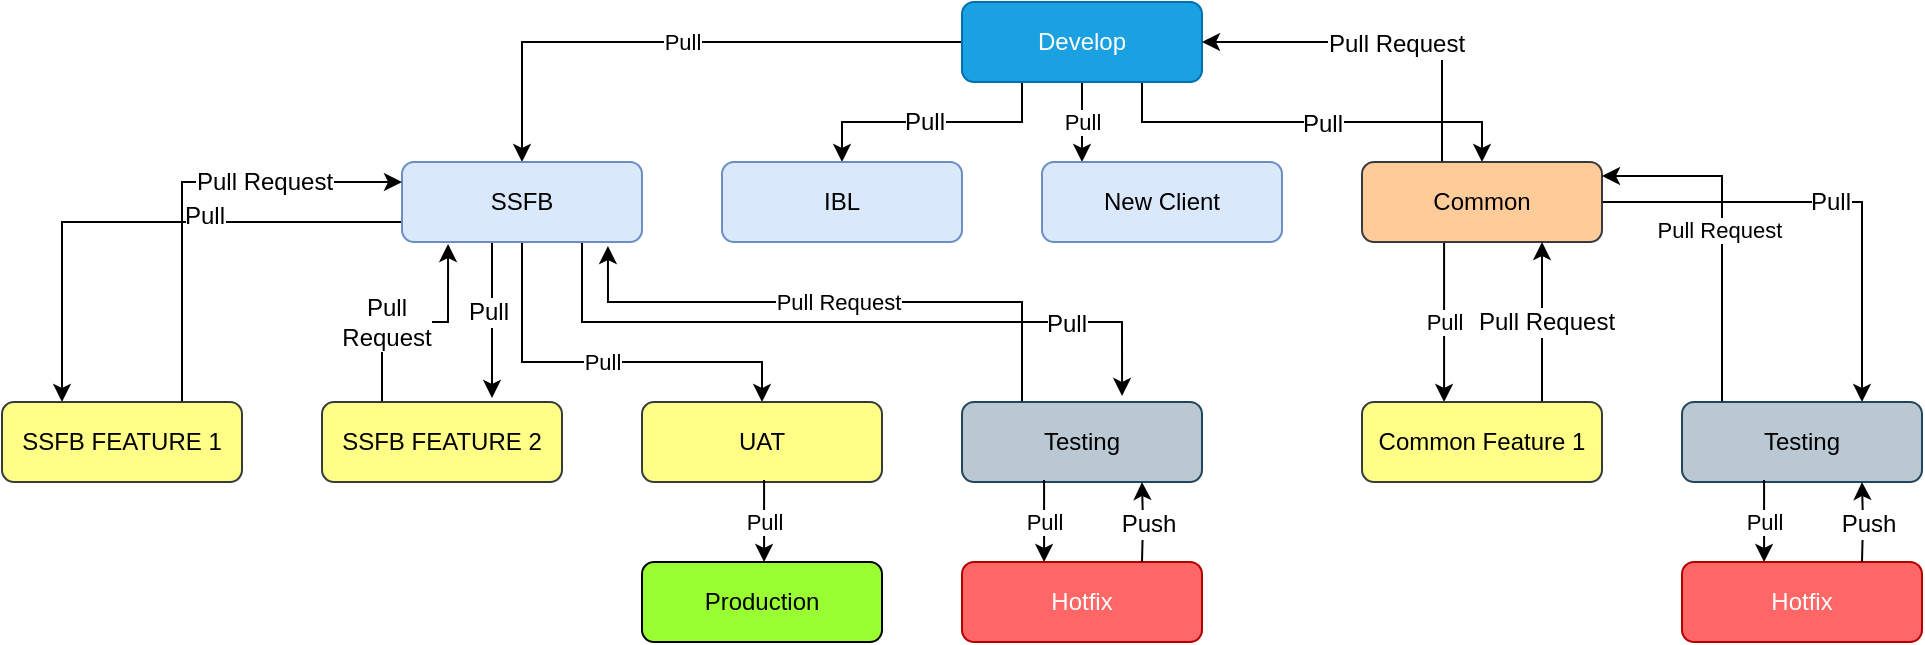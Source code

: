 <mxfile version="12.6.4" type="github">
  <diagram id="UIjv7NlaMQD3ffaSfODR" name="Page-1">
    <mxGraphModel dx="2272" dy="794" grid="1" gridSize="10" guides="1" tooltips="1" connect="1" arrows="1" fold="1" page="1" pageScale="1" pageWidth="850" pageHeight="1100" math="0" shadow="0">
      <root>
        <mxCell id="0"/>
        <mxCell id="1" parent="0"/>
        <mxCell id="lvVu3ByAZ-dibW5VKgH4-49" style="edgeStyle=orthogonalEdgeStyle;rounded=0;orthogonalLoop=1;jettySize=auto;html=1;entryX=0.5;entryY=0;entryDx=0;entryDy=0;exitX=0.75;exitY=1;exitDx=0;exitDy=0;" edge="1" parent="1" source="lvVu3ByAZ-dibW5VKgH4-56" target="lvVu3ByAZ-dibW5VKgH4-62">
          <mxGeometry relative="1" as="geometry"/>
        </mxCell>
        <mxCell id="lvVu3ByAZ-dibW5VKgH4-50" value="Pull" style="text;html=1;align=center;verticalAlign=middle;resizable=0;points=[];labelBackgroundColor=#ffffff;" vertex="1" connectable="0" parent="lvVu3ByAZ-dibW5VKgH4-49">
          <mxGeometry x="0.474" y="-13" relative="1" as="geometry">
            <mxPoint x="13" y="13" as="offset"/>
          </mxGeometry>
        </mxCell>
        <mxCell id="lvVu3ByAZ-dibW5VKgH4-51" value="Pull" style="text;html=1;align=center;verticalAlign=middle;resizable=0;points=[];labelBackgroundColor=#ffffff;" vertex="1" connectable="0" parent="lvVu3ByAZ-dibW5VKgH4-49">
          <mxGeometry x="0.048" y="-1" relative="1" as="geometry">
            <mxPoint as="offset"/>
          </mxGeometry>
        </mxCell>
        <mxCell id="lvVu3ByAZ-dibW5VKgH4-52" style="edgeStyle=orthogonalEdgeStyle;rounded=0;orthogonalLoop=1;jettySize=auto;html=1;exitX=0.25;exitY=1;exitDx=0;exitDy=0;entryX=0.5;entryY=0;entryDx=0;entryDy=0;" edge="1" parent="1" source="lvVu3ByAZ-dibW5VKgH4-56" target="lvVu3ByAZ-dibW5VKgH4-70">
          <mxGeometry relative="1" as="geometry"/>
        </mxCell>
        <mxCell id="lvVu3ByAZ-dibW5VKgH4-53" value="Pull" style="text;html=1;align=center;verticalAlign=middle;resizable=0;points=[];labelBackgroundColor=#ffffff;" vertex="1" connectable="0" parent="lvVu3ByAZ-dibW5VKgH4-52">
          <mxGeometry x="0.059" relative="1" as="geometry">
            <mxPoint as="offset"/>
          </mxGeometry>
        </mxCell>
        <mxCell id="lvVu3ByAZ-dibW5VKgH4-54" value="Pull" style="edgeStyle=orthogonalEdgeStyle;rounded=0;orthogonalLoop=1;jettySize=auto;html=1;exitX=0;exitY=0.5;exitDx=0;exitDy=0;entryX=0.5;entryY=0;entryDx=0;entryDy=0;" edge="1" parent="1" source="lvVu3ByAZ-dibW5VKgH4-56" target="lvVu3ByAZ-dibW5VKgH4-78">
          <mxGeometry relative="1" as="geometry"/>
        </mxCell>
        <mxCell id="lvVu3ByAZ-dibW5VKgH4-55" value="Pull" style="edgeStyle=orthogonalEdgeStyle;rounded=0;orthogonalLoop=1;jettySize=auto;html=1;" edge="1" parent="1" source="lvVu3ByAZ-dibW5VKgH4-56" target="lvVu3ByAZ-dibW5VKgH4-69">
          <mxGeometry relative="1" as="geometry">
            <Array as="points">
              <mxPoint x="-50" y="190"/>
              <mxPoint x="-50" y="190"/>
            </Array>
          </mxGeometry>
        </mxCell>
        <mxCell id="lvVu3ByAZ-dibW5VKgH4-56" value="Develop" style="rounded=1;whiteSpace=wrap;html=1;fontSize=12;glass=0;strokeWidth=1;shadow=0;fillColor=#1ba1e2;strokeColor=#006EAF;fontColor=#ffffff;" vertex="1" parent="1">
          <mxGeometry x="-110" y="120" width="120" height="40" as="geometry"/>
        </mxCell>
        <mxCell id="lvVu3ByAZ-dibW5VKgH4-57" style="edgeStyle=orthogonalEdgeStyle;rounded=0;orthogonalLoop=1;jettySize=auto;html=1;entryX=0.75;entryY=0;entryDx=0;entryDy=0;" edge="1" parent="1" source="lvVu3ByAZ-dibW5VKgH4-62" target="lvVu3ByAZ-dibW5VKgH4-64">
          <mxGeometry relative="1" as="geometry">
            <Array as="points">
              <mxPoint x="340" y="220"/>
            </Array>
          </mxGeometry>
        </mxCell>
        <mxCell id="lvVu3ByAZ-dibW5VKgH4-58" value="Pull" style="text;html=1;align=center;verticalAlign=middle;resizable=0;points=[];labelBackgroundColor=#ffffff;" vertex="1" connectable="0" parent="lvVu3ByAZ-dibW5VKgH4-57">
          <mxGeometry x="-0.011" relative="1" as="geometry">
            <mxPoint as="offset"/>
          </mxGeometry>
        </mxCell>
        <mxCell id="lvVu3ByAZ-dibW5VKgH4-59" style="edgeStyle=orthogonalEdgeStyle;rounded=0;orthogonalLoop=1;jettySize=auto;html=1;" edge="1" parent="1" source="lvVu3ByAZ-dibW5VKgH4-62">
          <mxGeometry relative="1" as="geometry">
            <mxPoint x="10" y="140" as="targetPoint"/>
            <Array as="points">
              <mxPoint x="130" y="140"/>
            </Array>
          </mxGeometry>
        </mxCell>
        <mxCell id="lvVu3ByAZ-dibW5VKgH4-60" value="Pull Request" style="text;html=1;align=center;verticalAlign=middle;resizable=0;points=[];labelBackgroundColor=#ffffff;" vertex="1" connectable="0" parent="lvVu3ByAZ-dibW5VKgH4-59">
          <mxGeometry x="-0.344" y="23" relative="1" as="geometry">
            <mxPoint as="offset"/>
          </mxGeometry>
        </mxCell>
        <mxCell id="lvVu3ByAZ-dibW5VKgH4-61" value="Pull" style="edgeStyle=orthogonalEdgeStyle;rounded=0;orthogonalLoop=1;jettySize=auto;html=1;exitX=0.342;exitY=0.975;exitDx=0;exitDy=0;exitPerimeter=0;entryX=0.342;entryY=0;entryDx=0;entryDy=0;entryPerimeter=0;" edge="1" parent="1" source="lvVu3ByAZ-dibW5VKgH4-62" target="lvVu3ByAZ-dibW5VKgH4-68">
          <mxGeometry relative="1" as="geometry"/>
        </mxCell>
        <mxCell id="lvVu3ByAZ-dibW5VKgH4-62" value="Common" style="rounded=1;whiteSpace=wrap;html=1;fontSize=12;glass=0;strokeWidth=1;shadow=0;fillColor=#ffcc99;strokeColor=#36393d;" vertex="1" parent="1">
          <mxGeometry x="90" y="200" width="120" height="40" as="geometry"/>
        </mxCell>
        <mxCell id="lvVu3ByAZ-dibW5VKgH4-63" value="Pull Request&amp;nbsp;" style="edgeStyle=orthogonalEdgeStyle;rounded=0;orthogonalLoop=1;jettySize=auto;html=1;" edge="1" parent="1" source="lvVu3ByAZ-dibW5VKgH4-64">
          <mxGeometry relative="1" as="geometry">
            <mxPoint x="210" y="207" as="targetPoint"/>
            <Array as="points">
              <mxPoint x="270" y="207"/>
            </Array>
          </mxGeometry>
        </mxCell>
        <mxCell id="lvVu3ByAZ-dibW5VKgH4-64" value="Testing" style="rounded=1;whiteSpace=wrap;html=1;fontSize=12;glass=0;strokeWidth=1;shadow=0;fillColor=#bac8d3;strokeColor=#23445d;" vertex="1" parent="1">
          <mxGeometry x="250" y="320" width="120" height="40" as="geometry"/>
        </mxCell>
        <mxCell id="lvVu3ByAZ-dibW5VKgH4-65" value="Hotfix" style="rounded=1;whiteSpace=wrap;html=1;fontSize=12;glass=0;strokeWidth=1;shadow=0;fillColor=#FF6666;strokeColor=#B20000;fontColor=#ffffff;" vertex="1" parent="1">
          <mxGeometry x="250" y="400" width="120" height="40" as="geometry"/>
        </mxCell>
        <mxCell id="lvVu3ByAZ-dibW5VKgH4-66" style="edgeStyle=orthogonalEdgeStyle;rounded=0;orthogonalLoop=1;jettySize=auto;html=1;exitX=0.75;exitY=0;exitDx=0;exitDy=0;entryX=0.75;entryY=1;entryDx=0;entryDy=0;" edge="1" parent="1" source="lvVu3ByAZ-dibW5VKgH4-68" target="lvVu3ByAZ-dibW5VKgH4-62">
          <mxGeometry relative="1" as="geometry"/>
        </mxCell>
        <mxCell id="lvVu3ByAZ-dibW5VKgH4-67" value="Pull Request" style="text;html=1;align=center;verticalAlign=middle;resizable=0;points=[];labelBackgroundColor=#ffffff;" vertex="1" connectable="0" parent="lvVu3ByAZ-dibW5VKgH4-66">
          <mxGeometry y="-2" relative="1" as="geometry">
            <mxPoint as="offset"/>
          </mxGeometry>
        </mxCell>
        <mxCell id="lvVu3ByAZ-dibW5VKgH4-68" value="Common Feature 1" style="rounded=1;whiteSpace=wrap;html=1;fontSize=12;glass=0;strokeWidth=1;shadow=0;fillColor=#ffff88;strokeColor=#36393d;" vertex="1" parent="1">
          <mxGeometry x="90" y="320" width="120" height="40" as="geometry"/>
        </mxCell>
        <mxCell id="lvVu3ByAZ-dibW5VKgH4-69" value="New Client" style="rounded=1;whiteSpace=wrap;html=1;fontSize=12;glass=0;strokeWidth=1;shadow=0;fillColor=#dae8fc;strokeColor=#6c8ebf;" vertex="1" parent="1">
          <mxGeometry x="-70" y="200" width="120" height="40" as="geometry"/>
        </mxCell>
        <mxCell id="lvVu3ByAZ-dibW5VKgH4-70" value="IBL" style="rounded=1;whiteSpace=wrap;html=1;fontSize=12;glass=0;strokeWidth=1;shadow=0;fillColor=#dae8fc;strokeColor=#6c8ebf;" vertex="1" parent="1">
          <mxGeometry x="-230" y="200" width="120" height="40" as="geometry"/>
        </mxCell>
        <mxCell id="lvVu3ByAZ-dibW5VKgH4-71" style="edgeStyle=orthogonalEdgeStyle;rounded=0;orthogonalLoop=1;jettySize=auto;html=1;exitX=0;exitY=0.5;exitDx=0;exitDy=0;entryX=0.25;entryY=0;entryDx=0;entryDy=0;" edge="1" parent="1" source="lvVu3ByAZ-dibW5VKgH4-78" target="lvVu3ByAZ-dibW5VKgH4-85">
          <mxGeometry relative="1" as="geometry">
            <Array as="points">
              <mxPoint x="-390" y="230"/>
              <mxPoint x="-560" y="230"/>
            </Array>
          </mxGeometry>
        </mxCell>
        <mxCell id="lvVu3ByAZ-dibW5VKgH4-72" value="Pull" style="text;html=1;align=center;verticalAlign=middle;resizable=0;points=[];labelBackgroundColor=#ffffff;" vertex="1" connectable="0" parent="lvVu3ByAZ-dibW5VKgH4-71">
          <mxGeometry x="-0.194" y="-3" relative="1" as="geometry">
            <mxPoint as="offset"/>
          </mxGeometry>
        </mxCell>
        <mxCell id="lvVu3ByAZ-dibW5VKgH4-73" style="edgeStyle=orthogonalEdgeStyle;rounded=0;orthogonalLoop=1;jettySize=auto;html=1;exitX=0.75;exitY=1;exitDx=0;exitDy=0;entryX=0.667;entryY=-0.075;entryDx=0;entryDy=0;entryPerimeter=0;" edge="1" parent="1" source="lvVu3ByAZ-dibW5VKgH4-78" target="lvVu3ByAZ-dibW5VKgH4-92">
          <mxGeometry relative="1" as="geometry"/>
        </mxCell>
        <mxCell id="lvVu3ByAZ-dibW5VKgH4-74" value="Pull" style="text;html=1;align=center;verticalAlign=middle;resizable=0;points=[];labelBackgroundColor=#ffffff;" vertex="1" connectable="0" parent="lvVu3ByAZ-dibW5VKgH4-73">
          <mxGeometry x="0.622" y="-1" relative="1" as="geometry">
            <mxPoint as="offset"/>
          </mxGeometry>
        </mxCell>
        <mxCell id="lvVu3ByAZ-dibW5VKgH4-75" value="Pull" style="edgeStyle=orthogonalEdgeStyle;rounded=0;orthogonalLoop=1;jettySize=auto;html=1;exitX=0.5;exitY=1;exitDx=0;exitDy=0;entryX=0.5;entryY=0;entryDx=0;entryDy=0;" edge="1" parent="1" source="lvVu3ByAZ-dibW5VKgH4-78" target="lvVu3ByAZ-dibW5VKgH4-82">
          <mxGeometry relative="1" as="geometry">
            <Array as="points">
              <mxPoint x="-330" y="300"/>
              <mxPoint x="-210" y="300"/>
            </Array>
          </mxGeometry>
        </mxCell>
        <mxCell id="lvVu3ByAZ-dibW5VKgH4-76" style="edgeStyle=orthogonalEdgeStyle;rounded=0;orthogonalLoop=1;jettySize=auto;html=1;exitX=0.375;exitY=1;exitDx=0;exitDy=0;exitPerimeter=0;" edge="1" parent="1" source="lvVu3ByAZ-dibW5VKgH4-78">
          <mxGeometry relative="1" as="geometry">
            <mxPoint x="-345" y="318" as="targetPoint"/>
          </mxGeometry>
        </mxCell>
        <mxCell id="lvVu3ByAZ-dibW5VKgH4-77" value="Pull" style="text;html=1;align=center;verticalAlign=middle;resizable=0;points=[];labelBackgroundColor=#ffffff;" vertex="1" connectable="0" parent="lvVu3ByAZ-dibW5VKgH4-76">
          <mxGeometry x="0.026" y="-6" relative="1" as="geometry">
            <mxPoint x="3" y="-5" as="offset"/>
          </mxGeometry>
        </mxCell>
        <mxCell id="lvVu3ByAZ-dibW5VKgH4-78" value="SSFB" style="rounded=1;whiteSpace=wrap;html=1;fontSize=12;glass=0;strokeWidth=1;shadow=0;fillColor=#dae8fc;strokeColor=#6c8ebf;" vertex="1" parent="1">
          <mxGeometry x="-390" y="200" width="120" height="40" as="geometry"/>
        </mxCell>
        <mxCell id="lvVu3ByAZ-dibW5VKgH4-79" style="edgeStyle=orthogonalEdgeStyle;rounded=0;orthogonalLoop=1;jettySize=auto;html=1;exitX=0.25;exitY=0;exitDx=0;exitDy=0;entryX=0.192;entryY=1.025;entryDx=0;entryDy=0;entryPerimeter=0;" edge="1" parent="1" source="lvVu3ByAZ-dibW5VKgH4-81" target="lvVu3ByAZ-dibW5VKgH4-78">
          <mxGeometry relative="1" as="geometry"/>
        </mxCell>
        <mxCell id="lvVu3ByAZ-dibW5VKgH4-80" value="Pull&lt;br&gt;Request" style="text;html=1;align=center;verticalAlign=middle;resizable=0;points=[];labelBackgroundColor=#ffffff;" vertex="1" connectable="0" parent="lvVu3ByAZ-dibW5VKgH4-79">
          <mxGeometry x="-0.26" relative="1" as="geometry">
            <mxPoint as="offset"/>
          </mxGeometry>
        </mxCell>
        <mxCell id="lvVu3ByAZ-dibW5VKgH4-81" value="SSFB FEATURE 2" style="rounded=1;whiteSpace=wrap;html=1;fontSize=12;glass=0;strokeWidth=1;shadow=0;fillColor=#ffff88;strokeColor=#36393d;" vertex="1" parent="1">
          <mxGeometry x="-430" y="320" width="120" height="40" as="geometry"/>
        </mxCell>
        <mxCell id="lvVu3ByAZ-dibW5VKgH4-82" value="UAT" style="rounded=1;whiteSpace=wrap;html=1;fontSize=12;glass=0;strokeWidth=1;shadow=0;fillColor=#ffff88;strokeColor=#36393d;" vertex="1" parent="1">
          <mxGeometry x="-270" y="320" width="120" height="40" as="geometry"/>
        </mxCell>
        <mxCell id="lvVu3ByAZ-dibW5VKgH4-83" style="edgeStyle=orthogonalEdgeStyle;rounded=0;orthogonalLoop=1;jettySize=auto;html=1;exitX=0.75;exitY=0;exitDx=0;exitDy=0;entryX=0;entryY=0.25;entryDx=0;entryDy=0;" edge="1" parent="1" source="lvVu3ByAZ-dibW5VKgH4-85" target="lvVu3ByAZ-dibW5VKgH4-78">
          <mxGeometry relative="1" as="geometry"/>
        </mxCell>
        <mxCell id="lvVu3ByAZ-dibW5VKgH4-84" value="Pull Request" style="text;html=1;align=center;verticalAlign=middle;resizable=0;points=[];labelBackgroundColor=#ffffff;" vertex="1" connectable="0" parent="lvVu3ByAZ-dibW5VKgH4-83">
          <mxGeometry x="0.373" relative="1" as="geometry">
            <mxPoint as="offset"/>
          </mxGeometry>
        </mxCell>
        <mxCell id="lvVu3ByAZ-dibW5VKgH4-85" value="SSFB FEATURE 1" style="rounded=1;whiteSpace=wrap;html=1;fontSize=12;glass=0;strokeWidth=1;shadow=0;fillColor=#ffff88;strokeColor=#36393d;" vertex="1" parent="1">
          <mxGeometry x="-590" y="320" width="120" height="40" as="geometry"/>
        </mxCell>
        <mxCell id="lvVu3ByAZ-dibW5VKgH4-86" value="Production" style="rounded=1;whiteSpace=wrap;html=1;fontSize=12;glass=0;strokeWidth=1;shadow=0;fillColor=#99FF33;" vertex="1" parent="1">
          <mxGeometry x="-270" y="400" width="120" height="40" as="geometry"/>
        </mxCell>
        <mxCell id="lvVu3ByAZ-dibW5VKgH4-87" value="Pull" style="edgeStyle=orthogonalEdgeStyle;rounded=0;orthogonalLoop=1;jettySize=auto;html=1;exitX=0.342;exitY=0.975;exitDx=0;exitDy=0;exitPerimeter=0;entryX=0.342;entryY=0;entryDx=0;entryDy=0;entryPerimeter=0;" edge="1" parent="1">
          <mxGeometry relative="1" as="geometry">
            <mxPoint x="291.04" y="359" as="sourcePoint"/>
            <mxPoint x="291.04" y="400" as="targetPoint"/>
          </mxGeometry>
        </mxCell>
        <mxCell id="lvVu3ByAZ-dibW5VKgH4-88" style="edgeStyle=orthogonalEdgeStyle;rounded=0;orthogonalLoop=1;jettySize=auto;html=1;exitX=0.75;exitY=0;exitDx=0;exitDy=0;entryX=0.75;entryY=1;entryDx=0;entryDy=0;" edge="1" parent="1">
          <mxGeometry relative="1" as="geometry">
            <mxPoint x="340" y="400" as="sourcePoint"/>
            <mxPoint x="340" y="360" as="targetPoint"/>
          </mxGeometry>
        </mxCell>
        <mxCell id="lvVu3ByAZ-dibW5VKgH4-89" value="Push" style="text;html=1;align=center;verticalAlign=middle;resizable=0;points=[];labelBackgroundColor=#ffffff;" vertex="1" connectable="0" parent="lvVu3ByAZ-dibW5VKgH4-88">
          <mxGeometry y="-2" relative="1" as="geometry">
            <mxPoint as="offset"/>
          </mxGeometry>
        </mxCell>
        <mxCell id="lvVu3ByAZ-dibW5VKgH4-90" value="Pull" style="edgeStyle=orthogonalEdgeStyle;rounded=0;orthogonalLoop=1;jettySize=auto;html=1;exitX=0.342;exitY=0.975;exitDx=0;exitDy=0;exitPerimeter=0;entryX=0.342;entryY=0;entryDx=0;entryDy=0;entryPerimeter=0;" edge="1" parent="1">
          <mxGeometry relative="1" as="geometry">
            <mxPoint x="-208.96" y="359" as="sourcePoint"/>
            <mxPoint x="-208.96" y="400" as="targetPoint"/>
          </mxGeometry>
        </mxCell>
        <mxCell id="lvVu3ByAZ-dibW5VKgH4-91" value="Pull Request" style="edgeStyle=orthogonalEdgeStyle;rounded=0;orthogonalLoop=1;jettySize=auto;html=1;exitX=0.25;exitY=0;exitDx=0;exitDy=0;entryX=0.858;entryY=1.05;entryDx=0;entryDy=0;entryPerimeter=0;" edge="1" parent="1" source="lvVu3ByAZ-dibW5VKgH4-92" target="lvVu3ByAZ-dibW5VKgH4-78">
          <mxGeometry relative="1" as="geometry">
            <Array as="points">
              <mxPoint x="-80" y="270"/>
              <mxPoint x="-287" y="270"/>
            </Array>
          </mxGeometry>
        </mxCell>
        <mxCell id="lvVu3ByAZ-dibW5VKgH4-92" value="Testing" style="rounded=1;whiteSpace=wrap;html=1;fontSize=12;glass=0;strokeWidth=1;shadow=0;fillColor=#bac8d3;strokeColor=#23445d;" vertex="1" parent="1">
          <mxGeometry x="-110" y="320" width="120" height="40" as="geometry"/>
        </mxCell>
        <mxCell id="lvVu3ByAZ-dibW5VKgH4-93" value="Hotfix" style="rounded=1;whiteSpace=wrap;html=1;fontSize=12;glass=0;strokeWidth=1;shadow=0;fillColor=#FF6666;strokeColor=#B20000;fontColor=#ffffff;" vertex="1" parent="1">
          <mxGeometry x="-110" y="400" width="120" height="40" as="geometry"/>
        </mxCell>
        <mxCell id="lvVu3ByAZ-dibW5VKgH4-94" value="Pull" style="edgeStyle=orthogonalEdgeStyle;rounded=0;orthogonalLoop=1;jettySize=auto;html=1;exitX=0.342;exitY=0.975;exitDx=0;exitDy=0;exitPerimeter=0;entryX=0.342;entryY=0;entryDx=0;entryDy=0;entryPerimeter=0;" edge="1" parent="1">
          <mxGeometry relative="1" as="geometry">
            <mxPoint x="-68.96" y="359" as="sourcePoint"/>
            <mxPoint x="-68.96" y="400" as="targetPoint"/>
          </mxGeometry>
        </mxCell>
        <mxCell id="lvVu3ByAZ-dibW5VKgH4-95" style="edgeStyle=orthogonalEdgeStyle;rounded=0;orthogonalLoop=1;jettySize=auto;html=1;exitX=0.75;exitY=0;exitDx=0;exitDy=0;entryX=0.75;entryY=1;entryDx=0;entryDy=0;" edge="1" parent="1">
          <mxGeometry relative="1" as="geometry">
            <mxPoint x="-20" y="400" as="sourcePoint"/>
            <mxPoint x="-20" y="360" as="targetPoint"/>
          </mxGeometry>
        </mxCell>
        <mxCell id="lvVu3ByAZ-dibW5VKgH4-96" value="Push" style="text;html=1;align=center;verticalAlign=middle;resizable=0;points=[];labelBackgroundColor=#ffffff;" vertex="1" connectable="0" parent="lvVu3ByAZ-dibW5VKgH4-95">
          <mxGeometry y="-2" relative="1" as="geometry">
            <mxPoint as="offset"/>
          </mxGeometry>
        </mxCell>
      </root>
    </mxGraphModel>
  </diagram>
</mxfile>
